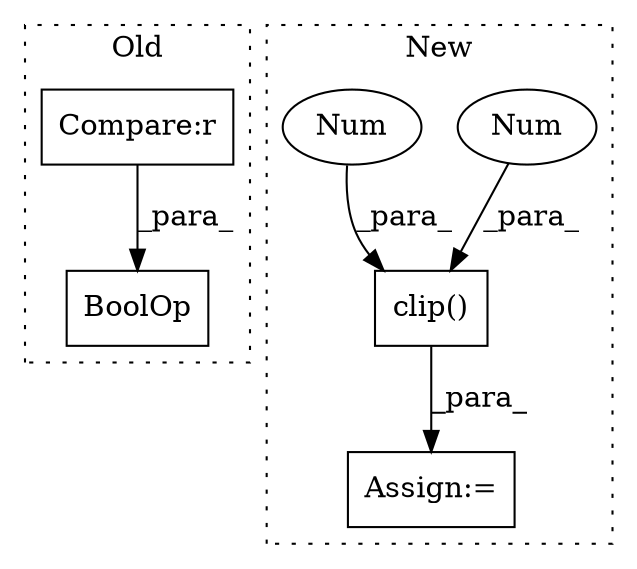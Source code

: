 digraph G {
subgraph cluster0 {
1 [label="BoolOp" a="72" s="1953" l="49" shape="box"];
5 [label="Compare:r" a="40" s="1953" l="12" shape="box"];
label = "Old";
style="dotted";
}
subgraph cluster1 {
2 [label="clip()" a="75" s="2412,2423" l="7,1" shape="box"];
3 [label="Num" a="76" s="2419" l="1" shape="ellipse"];
4 [label="Num" a="76" s="2422" l="1" shape="ellipse"];
6 [label="Assign:=" a="68" s="2409" l="3" shape="box"];
label = "New";
style="dotted";
}
2 -> 6 [label="_para_"];
3 -> 2 [label="_para_"];
4 -> 2 [label="_para_"];
5 -> 1 [label="_para_"];
}